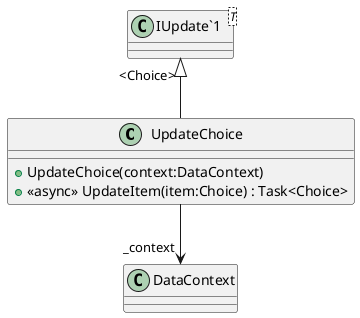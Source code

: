 @startuml
class UpdateChoice {
    + UpdateChoice(context:DataContext)
    + <<async>> UpdateItem(item:Choice) : Task<Choice>
}
class "IUpdate`1"<T> {
}
"IUpdate`1" "<Choice>" <|-- UpdateChoice
UpdateChoice --> "_context" DataContext
@enduml
